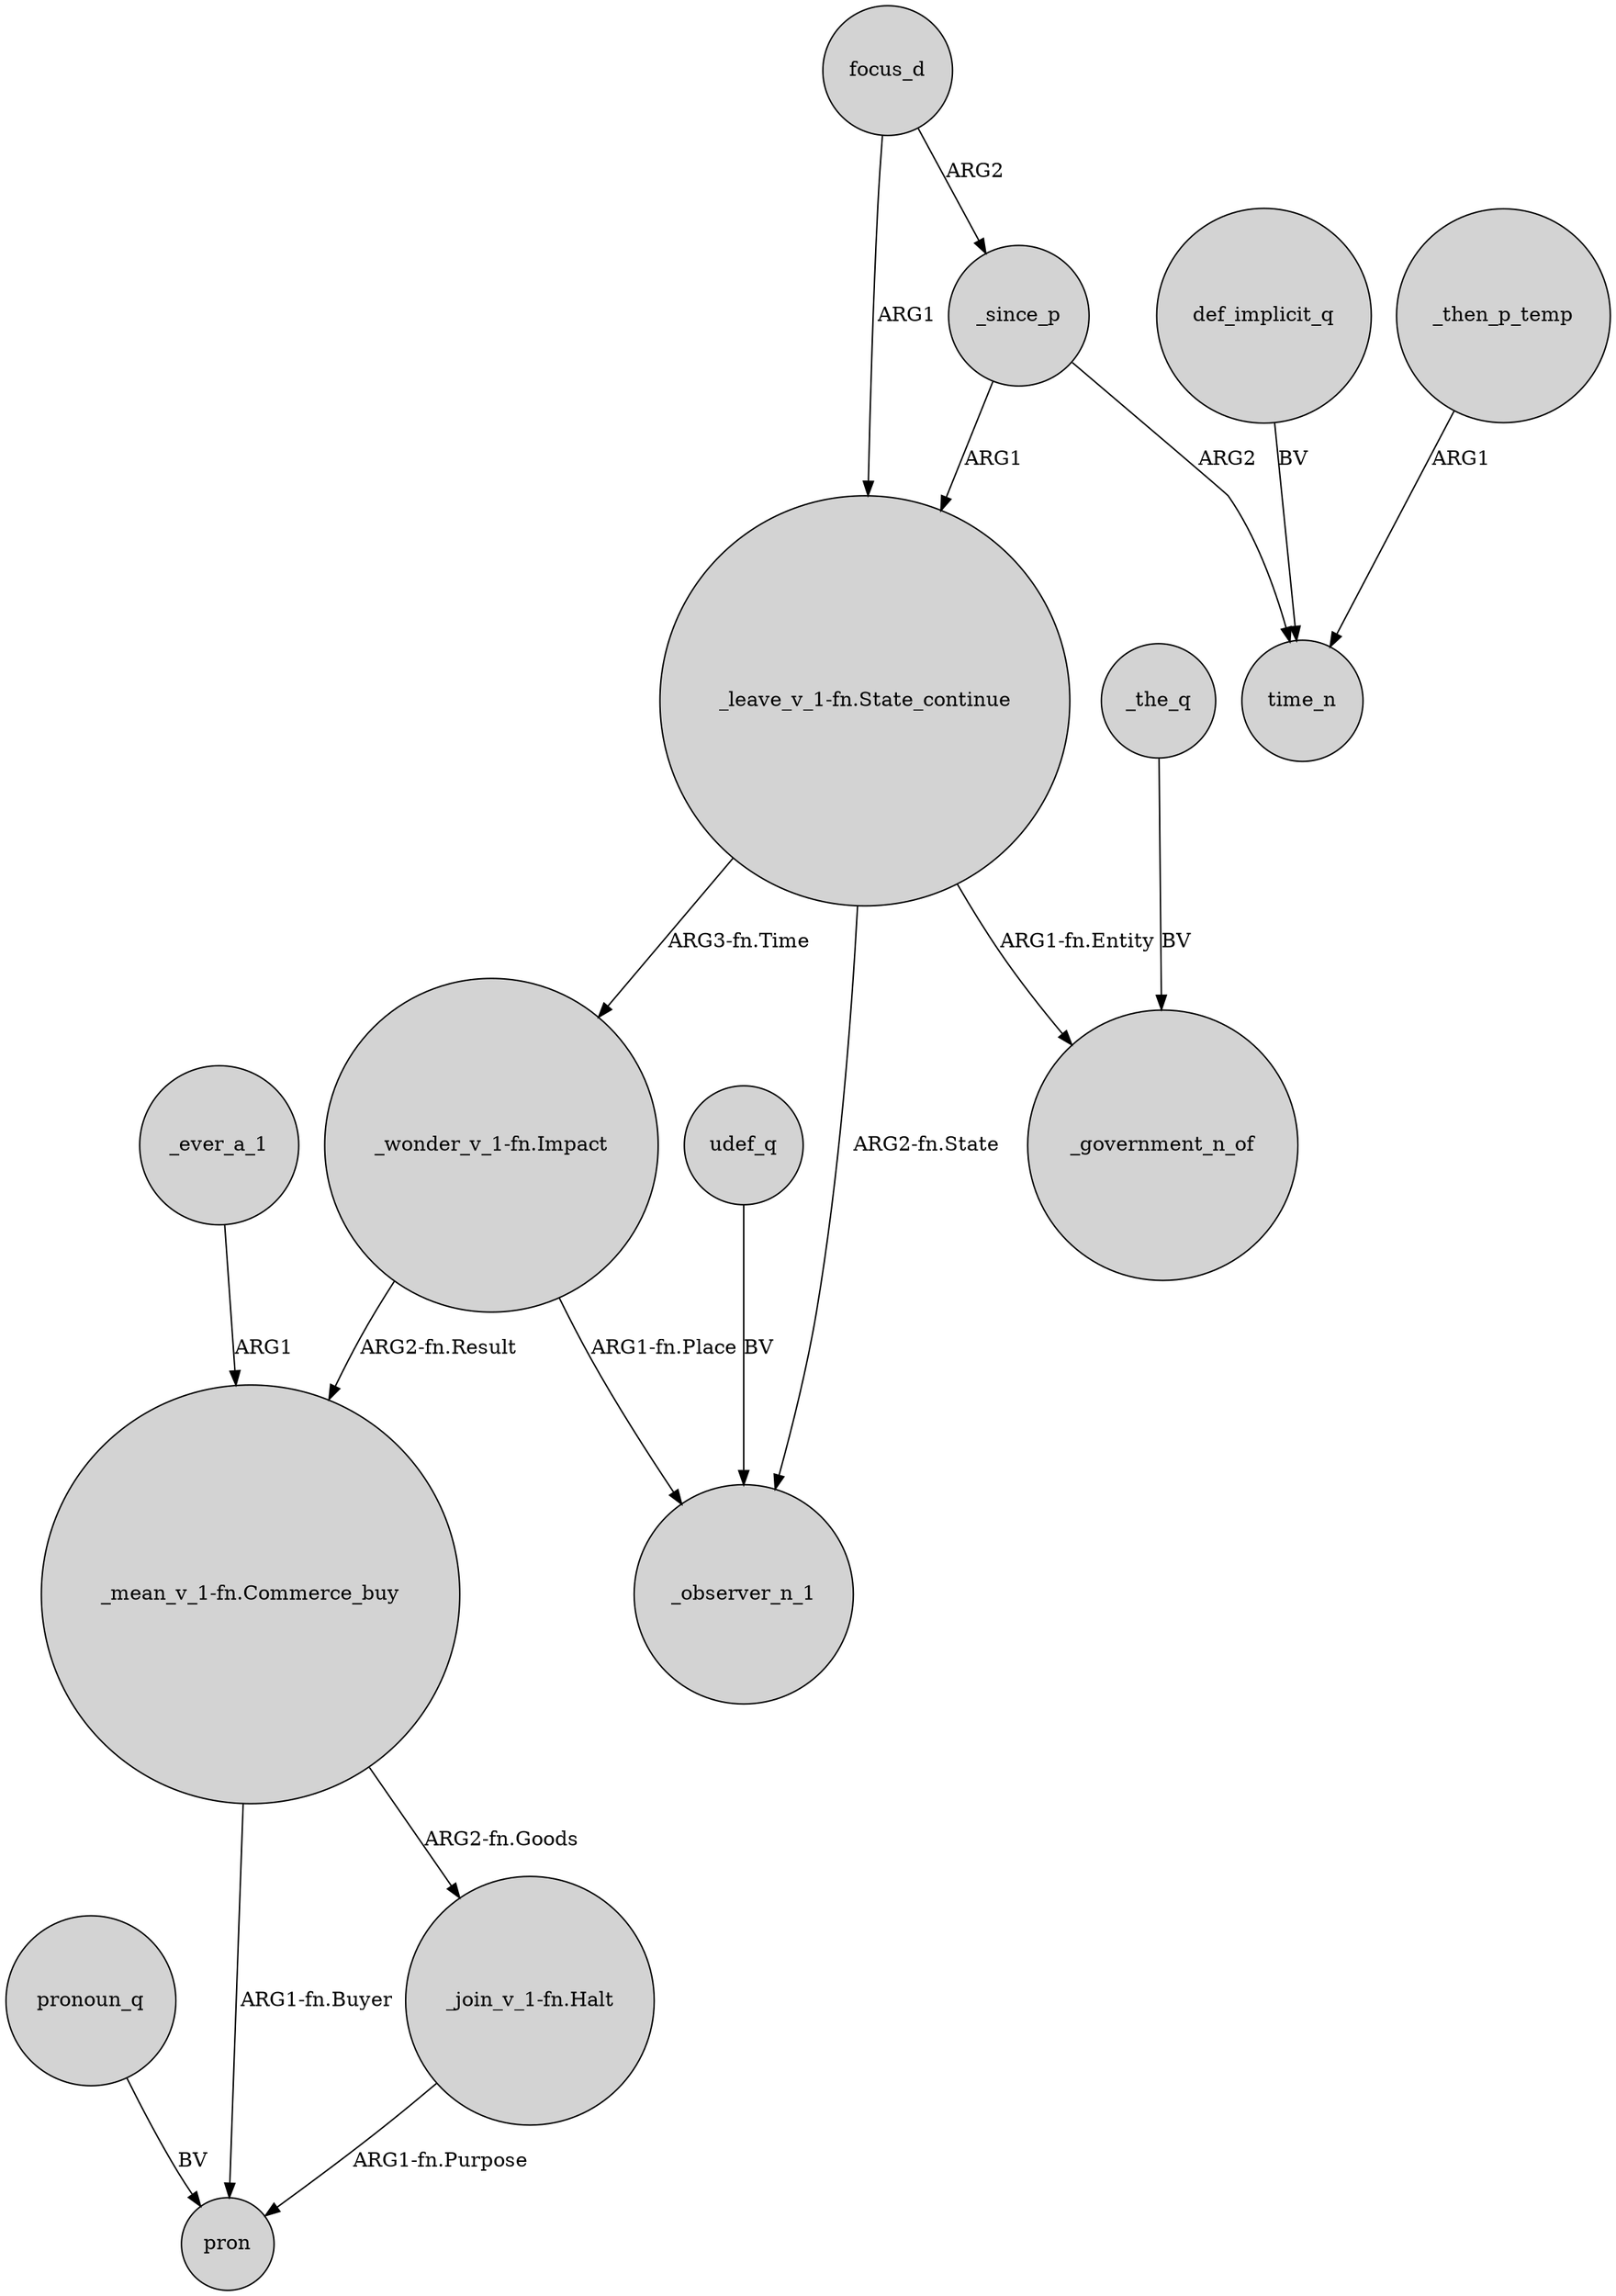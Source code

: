 digraph {
	node [shape=circle style=filled]
	"_leave_v_1-fn.State_continue" -> _observer_n_1 [label="ARG2-fn.State"]
	_the_q -> _government_n_of [label=BV]
	"_wonder_v_1-fn.Impact" -> _observer_n_1 [label="ARG1-fn.Place"]
	focus_d -> _since_p [label=ARG2]
	_then_p_temp -> time_n [label=ARG1]
	focus_d -> "_leave_v_1-fn.State_continue" [label=ARG1]
	"_leave_v_1-fn.State_continue" -> _government_n_of [label="ARG1-fn.Entity"]
	"_mean_v_1-fn.Commerce_buy" -> pron [label="ARG1-fn.Buyer"]
	"_mean_v_1-fn.Commerce_buy" -> "_join_v_1-fn.Halt" [label="ARG2-fn.Goods"]
	"_leave_v_1-fn.State_continue" -> "_wonder_v_1-fn.Impact" [label="ARG3-fn.Time"]
	def_implicit_q -> time_n [label=BV]
	"_join_v_1-fn.Halt" -> pron [label="ARG1-fn.Purpose"]
	_since_p -> time_n [label=ARG2]
	pronoun_q -> pron [label=BV]
	"_wonder_v_1-fn.Impact" -> "_mean_v_1-fn.Commerce_buy" [label="ARG2-fn.Result"]
	_ever_a_1 -> "_mean_v_1-fn.Commerce_buy" [label=ARG1]
	_since_p -> "_leave_v_1-fn.State_continue" [label=ARG1]
	udef_q -> _observer_n_1 [label=BV]
}
